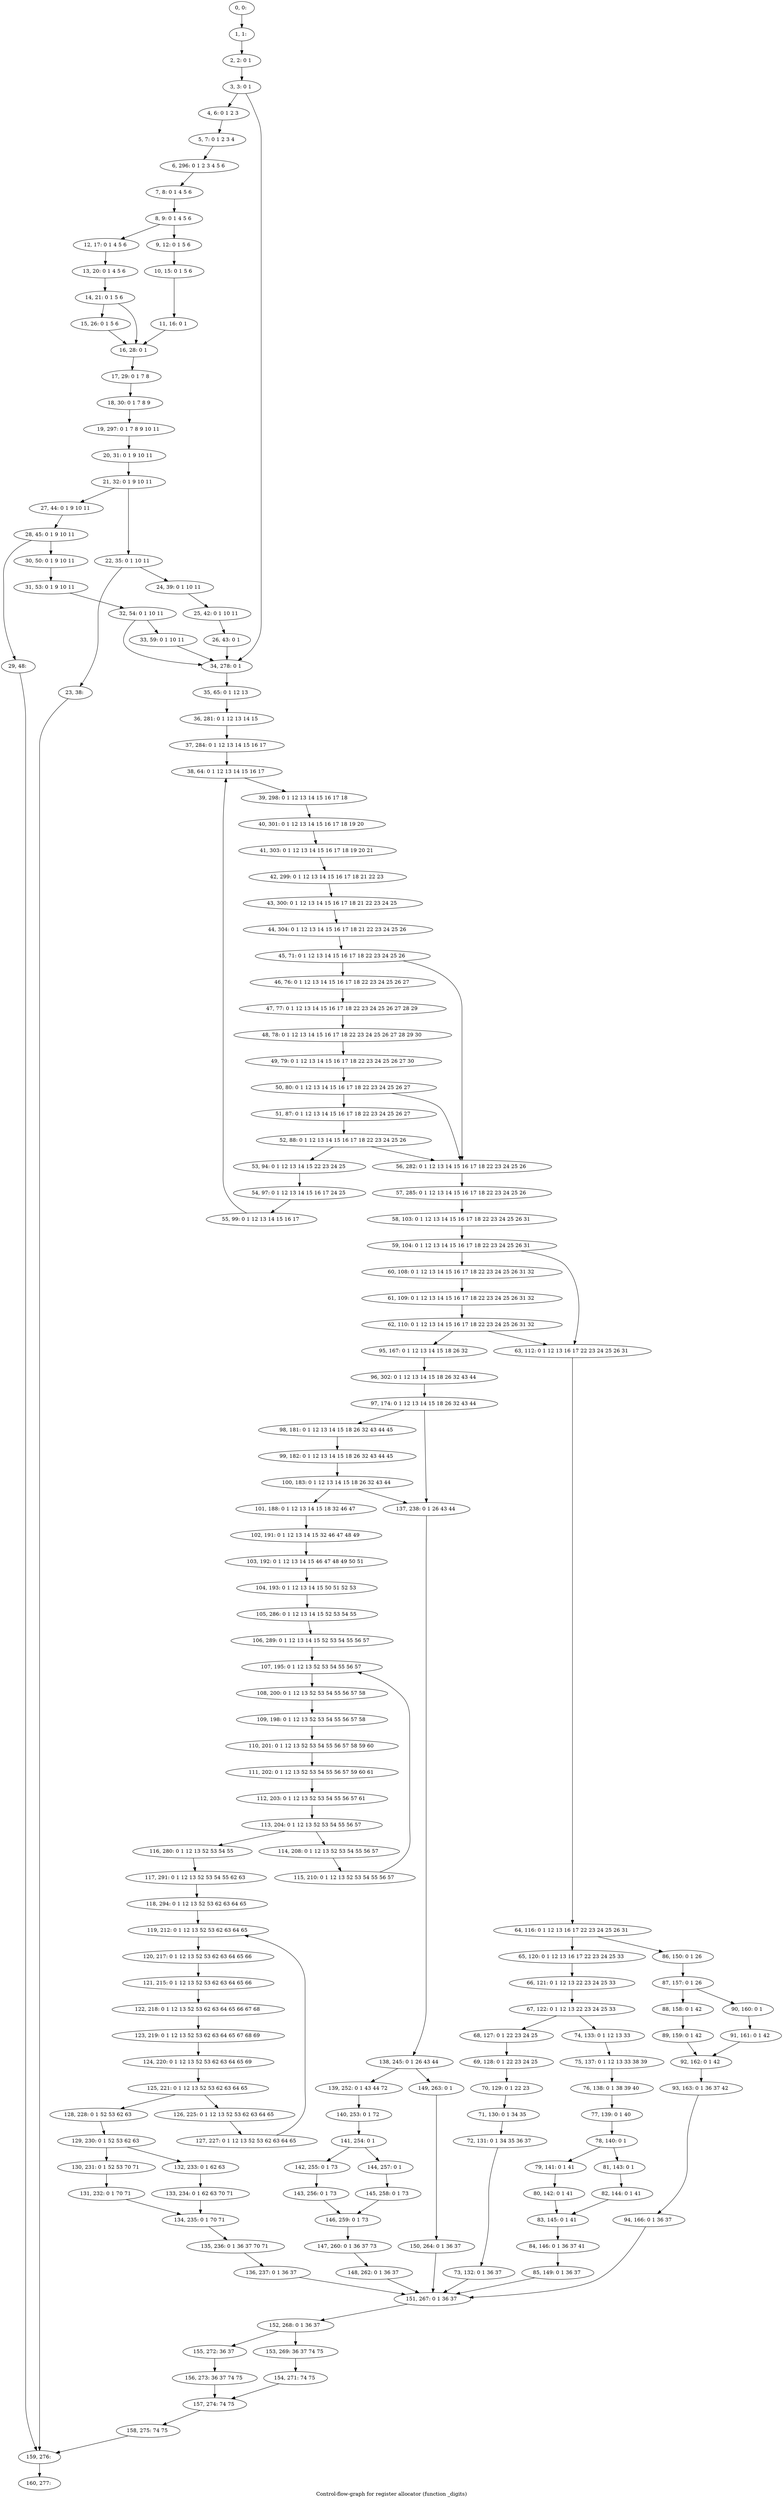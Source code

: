 digraph G {
graph [label="Control-flow-graph for register allocator (function _digits)"]
0[label="0, 0: "];
1[label="1, 1: "];
2[label="2, 2: 0 1 "];
3[label="3, 3: 0 1 "];
4[label="4, 6: 0 1 2 3 "];
5[label="5, 7: 0 1 2 3 4 "];
6[label="6, 296: 0 1 2 3 4 5 6 "];
7[label="7, 8: 0 1 4 5 6 "];
8[label="8, 9: 0 1 4 5 6 "];
9[label="9, 12: 0 1 5 6 "];
10[label="10, 15: 0 1 5 6 "];
11[label="11, 16: 0 1 "];
12[label="12, 17: 0 1 4 5 6 "];
13[label="13, 20: 0 1 4 5 6 "];
14[label="14, 21: 0 1 5 6 "];
15[label="15, 26: 0 1 5 6 "];
16[label="16, 28: 0 1 "];
17[label="17, 29: 0 1 7 8 "];
18[label="18, 30: 0 1 7 8 9 "];
19[label="19, 297: 0 1 7 8 9 10 11 "];
20[label="20, 31: 0 1 9 10 11 "];
21[label="21, 32: 0 1 9 10 11 "];
22[label="22, 35: 0 1 10 11 "];
23[label="23, 38: "];
24[label="24, 39: 0 1 10 11 "];
25[label="25, 42: 0 1 10 11 "];
26[label="26, 43: 0 1 "];
27[label="27, 44: 0 1 9 10 11 "];
28[label="28, 45: 0 1 9 10 11 "];
29[label="29, 48: "];
30[label="30, 50: 0 1 9 10 11 "];
31[label="31, 53: 0 1 9 10 11 "];
32[label="32, 54: 0 1 10 11 "];
33[label="33, 59: 0 1 10 11 "];
34[label="34, 278: 0 1 "];
35[label="35, 65: 0 1 12 13 "];
36[label="36, 281: 0 1 12 13 14 15 "];
37[label="37, 284: 0 1 12 13 14 15 16 17 "];
38[label="38, 64: 0 1 12 13 14 15 16 17 "];
39[label="39, 298: 0 1 12 13 14 15 16 17 18 "];
40[label="40, 301: 0 1 12 13 14 15 16 17 18 19 20 "];
41[label="41, 303: 0 1 12 13 14 15 16 17 18 19 20 21 "];
42[label="42, 299: 0 1 12 13 14 15 16 17 18 21 22 23 "];
43[label="43, 300: 0 1 12 13 14 15 16 17 18 21 22 23 24 25 "];
44[label="44, 304: 0 1 12 13 14 15 16 17 18 21 22 23 24 25 26 "];
45[label="45, 71: 0 1 12 13 14 15 16 17 18 22 23 24 25 26 "];
46[label="46, 76: 0 1 12 13 14 15 16 17 18 22 23 24 25 26 27 "];
47[label="47, 77: 0 1 12 13 14 15 16 17 18 22 23 24 25 26 27 28 29 "];
48[label="48, 78: 0 1 12 13 14 15 16 17 18 22 23 24 25 26 27 28 29 30 "];
49[label="49, 79: 0 1 12 13 14 15 16 17 18 22 23 24 25 26 27 30 "];
50[label="50, 80: 0 1 12 13 14 15 16 17 18 22 23 24 25 26 27 "];
51[label="51, 87: 0 1 12 13 14 15 16 17 18 22 23 24 25 26 27 "];
52[label="52, 88: 0 1 12 13 14 15 16 17 18 22 23 24 25 26 "];
53[label="53, 94: 0 1 12 13 14 15 22 23 24 25 "];
54[label="54, 97: 0 1 12 13 14 15 16 17 24 25 "];
55[label="55, 99: 0 1 12 13 14 15 16 17 "];
56[label="56, 282: 0 1 12 13 14 15 16 17 18 22 23 24 25 26 "];
57[label="57, 285: 0 1 12 13 14 15 16 17 18 22 23 24 25 26 "];
58[label="58, 103: 0 1 12 13 14 15 16 17 18 22 23 24 25 26 31 "];
59[label="59, 104: 0 1 12 13 14 15 16 17 18 22 23 24 25 26 31 "];
60[label="60, 108: 0 1 12 13 14 15 16 17 18 22 23 24 25 26 31 32 "];
61[label="61, 109: 0 1 12 13 14 15 16 17 18 22 23 24 25 26 31 32 "];
62[label="62, 110: 0 1 12 13 14 15 16 17 18 22 23 24 25 26 31 32 "];
63[label="63, 112: 0 1 12 13 16 17 22 23 24 25 26 31 "];
64[label="64, 116: 0 1 12 13 16 17 22 23 24 25 26 31 "];
65[label="65, 120: 0 1 12 13 16 17 22 23 24 25 33 "];
66[label="66, 121: 0 1 12 13 22 23 24 25 33 "];
67[label="67, 122: 0 1 12 13 22 23 24 25 33 "];
68[label="68, 127: 0 1 22 23 24 25 "];
69[label="69, 128: 0 1 22 23 24 25 "];
70[label="70, 129: 0 1 22 23 "];
71[label="71, 130: 0 1 34 35 "];
72[label="72, 131: 0 1 34 35 36 37 "];
73[label="73, 132: 0 1 36 37 "];
74[label="74, 133: 0 1 12 13 33 "];
75[label="75, 137: 0 1 12 13 33 38 39 "];
76[label="76, 138: 0 1 38 39 40 "];
77[label="77, 139: 0 1 40 "];
78[label="78, 140: 0 1 "];
79[label="79, 141: 0 1 41 "];
80[label="80, 142: 0 1 41 "];
81[label="81, 143: 0 1 "];
82[label="82, 144: 0 1 41 "];
83[label="83, 145: 0 1 41 "];
84[label="84, 146: 0 1 36 37 41 "];
85[label="85, 149: 0 1 36 37 "];
86[label="86, 150: 0 1 26 "];
87[label="87, 157: 0 1 26 "];
88[label="88, 158: 0 1 42 "];
89[label="89, 159: 0 1 42 "];
90[label="90, 160: 0 1 "];
91[label="91, 161: 0 1 42 "];
92[label="92, 162: 0 1 42 "];
93[label="93, 163: 0 1 36 37 42 "];
94[label="94, 166: 0 1 36 37 "];
95[label="95, 167: 0 1 12 13 14 15 18 26 32 "];
96[label="96, 302: 0 1 12 13 14 15 18 26 32 43 44 "];
97[label="97, 174: 0 1 12 13 14 15 18 26 32 43 44 "];
98[label="98, 181: 0 1 12 13 14 15 18 26 32 43 44 45 "];
99[label="99, 182: 0 1 12 13 14 15 18 26 32 43 44 45 "];
100[label="100, 183: 0 1 12 13 14 15 18 26 32 43 44 "];
101[label="101, 188: 0 1 12 13 14 15 18 32 46 47 "];
102[label="102, 191: 0 1 12 13 14 15 32 46 47 48 49 "];
103[label="103, 192: 0 1 12 13 14 15 46 47 48 49 50 51 "];
104[label="104, 193: 0 1 12 13 14 15 50 51 52 53 "];
105[label="105, 286: 0 1 12 13 14 15 52 53 54 55 "];
106[label="106, 289: 0 1 12 13 14 15 52 53 54 55 56 57 "];
107[label="107, 195: 0 1 12 13 52 53 54 55 56 57 "];
108[label="108, 200: 0 1 12 13 52 53 54 55 56 57 58 "];
109[label="109, 198: 0 1 12 13 52 53 54 55 56 57 58 "];
110[label="110, 201: 0 1 12 13 52 53 54 55 56 57 58 59 60 "];
111[label="111, 202: 0 1 12 13 52 53 54 55 56 57 59 60 61 "];
112[label="112, 203: 0 1 12 13 52 53 54 55 56 57 61 "];
113[label="113, 204: 0 1 12 13 52 53 54 55 56 57 "];
114[label="114, 208: 0 1 12 13 52 53 54 55 56 57 "];
115[label="115, 210: 0 1 12 13 52 53 54 55 56 57 "];
116[label="116, 280: 0 1 12 13 52 53 54 55 "];
117[label="117, 291: 0 1 12 13 52 53 54 55 62 63 "];
118[label="118, 294: 0 1 12 13 52 53 62 63 64 65 "];
119[label="119, 212: 0 1 12 13 52 53 62 63 64 65 "];
120[label="120, 217: 0 1 12 13 52 53 62 63 64 65 66 "];
121[label="121, 215: 0 1 12 13 52 53 62 63 64 65 66 "];
122[label="122, 218: 0 1 12 13 52 53 62 63 64 65 66 67 68 "];
123[label="123, 219: 0 1 12 13 52 53 62 63 64 65 67 68 69 "];
124[label="124, 220: 0 1 12 13 52 53 62 63 64 65 69 "];
125[label="125, 221: 0 1 12 13 52 53 62 63 64 65 "];
126[label="126, 225: 0 1 12 13 52 53 62 63 64 65 "];
127[label="127, 227: 0 1 12 13 52 53 62 63 64 65 "];
128[label="128, 228: 0 1 52 53 62 63 "];
129[label="129, 230: 0 1 52 53 62 63 "];
130[label="130, 231: 0 1 52 53 70 71 "];
131[label="131, 232: 0 1 70 71 "];
132[label="132, 233: 0 1 62 63 "];
133[label="133, 234: 0 1 62 63 70 71 "];
134[label="134, 235: 0 1 70 71 "];
135[label="135, 236: 0 1 36 37 70 71 "];
136[label="136, 237: 0 1 36 37 "];
137[label="137, 238: 0 1 26 43 44 "];
138[label="138, 245: 0 1 26 43 44 "];
139[label="139, 252: 0 1 43 44 72 "];
140[label="140, 253: 0 1 72 "];
141[label="141, 254: 0 1 "];
142[label="142, 255: 0 1 73 "];
143[label="143, 256: 0 1 73 "];
144[label="144, 257: 0 1 "];
145[label="145, 258: 0 1 73 "];
146[label="146, 259: 0 1 73 "];
147[label="147, 260: 0 1 36 37 73 "];
148[label="148, 262: 0 1 36 37 "];
149[label="149, 263: 0 1 "];
150[label="150, 264: 0 1 36 37 "];
151[label="151, 267: 0 1 36 37 "];
152[label="152, 268: 0 1 36 37 "];
153[label="153, 269: 36 37 74 75 "];
154[label="154, 271: 74 75 "];
155[label="155, 272: 36 37 "];
156[label="156, 273: 36 37 74 75 "];
157[label="157, 274: 74 75 "];
158[label="158, 275: 74 75 "];
159[label="159, 276: "];
160[label="160, 277: "];
0->1 ;
1->2 ;
2->3 ;
3->4 ;
3->34 ;
4->5 ;
5->6 ;
6->7 ;
7->8 ;
8->9 ;
8->12 ;
9->10 ;
10->11 ;
11->16 ;
12->13 ;
13->14 ;
14->15 ;
14->16 ;
15->16 ;
16->17 ;
17->18 ;
18->19 ;
19->20 ;
20->21 ;
21->22 ;
21->27 ;
22->23 ;
22->24 ;
23->159 ;
24->25 ;
25->26 ;
26->34 ;
27->28 ;
28->29 ;
28->30 ;
29->159 ;
30->31 ;
31->32 ;
32->33 ;
32->34 ;
33->34 ;
34->35 ;
35->36 ;
36->37 ;
37->38 ;
38->39 ;
39->40 ;
40->41 ;
41->42 ;
42->43 ;
43->44 ;
44->45 ;
45->46 ;
45->56 ;
46->47 ;
47->48 ;
48->49 ;
49->50 ;
50->51 ;
50->56 ;
51->52 ;
52->53 ;
52->56 ;
53->54 ;
54->55 ;
55->38 ;
56->57 ;
57->58 ;
58->59 ;
59->60 ;
59->63 ;
60->61 ;
61->62 ;
62->63 ;
62->95 ;
63->64 ;
64->65 ;
64->86 ;
65->66 ;
66->67 ;
67->68 ;
67->74 ;
68->69 ;
69->70 ;
70->71 ;
71->72 ;
72->73 ;
73->151 ;
74->75 ;
75->76 ;
76->77 ;
77->78 ;
78->79 ;
78->81 ;
79->80 ;
80->83 ;
81->82 ;
82->83 ;
83->84 ;
84->85 ;
85->151 ;
86->87 ;
87->88 ;
87->90 ;
88->89 ;
89->92 ;
90->91 ;
91->92 ;
92->93 ;
93->94 ;
94->151 ;
95->96 ;
96->97 ;
97->98 ;
97->137 ;
98->99 ;
99->100 ;
100->101 ;
100->137 ;
101->102 ;
102->103 ;
103->104 ;
104->105 ;
105->106 ;
106->107 ;
107->108 ;
108->109 ;
109->110 ;
110->111 ;
111->112 ;
112->113 ;
113->114 ;
113->116 ;
114->115 ;
115->107 ;
116->117 ;
117->118 ;
118->119 ;
119->120 ;
120->121 ;
121->122 ;
122->123 ;
123->124 ;
124->125 ;
125->126 ;
125->128 ;
126->127 ;
127->119 ;
128->129 ;
129->130 ;
129->132 ;
130->131 ;
131->134 ;
132->133 ;
133->134 ;
134->135 ;
135->136 ;
136->151 ;
137->138 ;
138->139 ;
138->149 ;
139->140 ;
140->141 ;
141->142 ;
141->144 ;
142->143 ;
143->146 ;
144->145 ;
145->146 ;
146->147 ;
147->148 ;
148->151 ;
149->150 ;
150->151 ;
151->152 ;
152->153 ;
152->155 ;
153->154 ;
154->157 ;
155->156 ;
156->157 ;
157->158 ;
158->159 ;
159->160 ;
}
